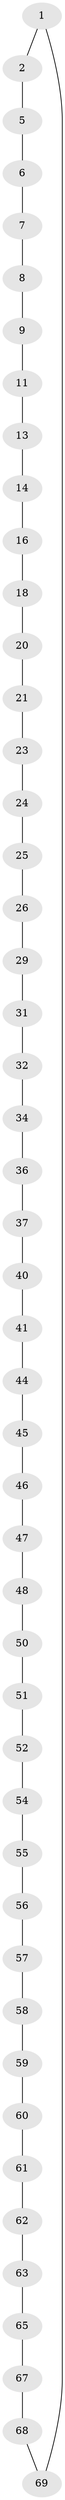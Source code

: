 // original degree distribution, {2: 1.0}
// Generated by graph-tools (version 1.1) at 2025/20/03/04/25 18:20:00]
// undirected, 48 vertices, 48 edges
graph export_dot {
graph [start="1"]
  node [color=gray90,style=filled];
  1;
  2 [super="+3"];
  5;
  6;
  7;
  8;
  9 [super="+10"];
  11 [super="+12"];
  13;
  14 [super="+15"];
  16 [super="+17"];
  18 [super="+19"];
  20;
  21 [super="+22"];
  23;
  24;
  25;
  26 [super="+27"];
  29 [super="+30"];
  31;
  32 [super="+33"];
  34 [super="+35"];
  36;
  37 [super="+38"];
  40;
  41 [super="+42"];
  44;
  45;
  46;
  47;
  48 [super="+49"];
  50;
  51;
  52 [super="+53"];
  54;
  55;
  56;
  57;
  58;
  59;
  60;
  61;
  62;
  63 [super="+64"];
  65 [super="+66"];
  67;
  68;
  69;
  1 -- 2;
  1 -- 69;
  2 -- 5;
  5 -- 6;
  6 -- 7;
  7 -- 8;
  8 -- 9;
  9 -- 11;
  11 -- 13;
  13 -- 14;
  14 -- 16;
  16 -- 18;
  18 -- 20;
  20 -- 21;
  21 -- 23;
  23 -- 24;
  24 -- 25;
  25 -- 26;
  26 -- 29;
  29 -- 31;
  31 -- 32;
  32 -- 34;
  34 -- 36;
  36 -- 37;
  37 -- 40;
  40 -- 41;
  41 -- 44;
  44 -- 45;
  45 -- 46;
  46 -- 47;
  47 -- 48;
  48 -- 50;
  50 -- 51;
  51 -- 52;
  52 -- 54;
  54 -- 55;
  55 -- 56;
  56 -- 57;
  57 -- 58;
  58 -- 59;
  59 -- 60;
  60 -- 61;
  61 -- 62;
  62 -- 63;
  63 -- 65;
  65 -- 67;
  67 -- 68;
  68 -- 69;
}

